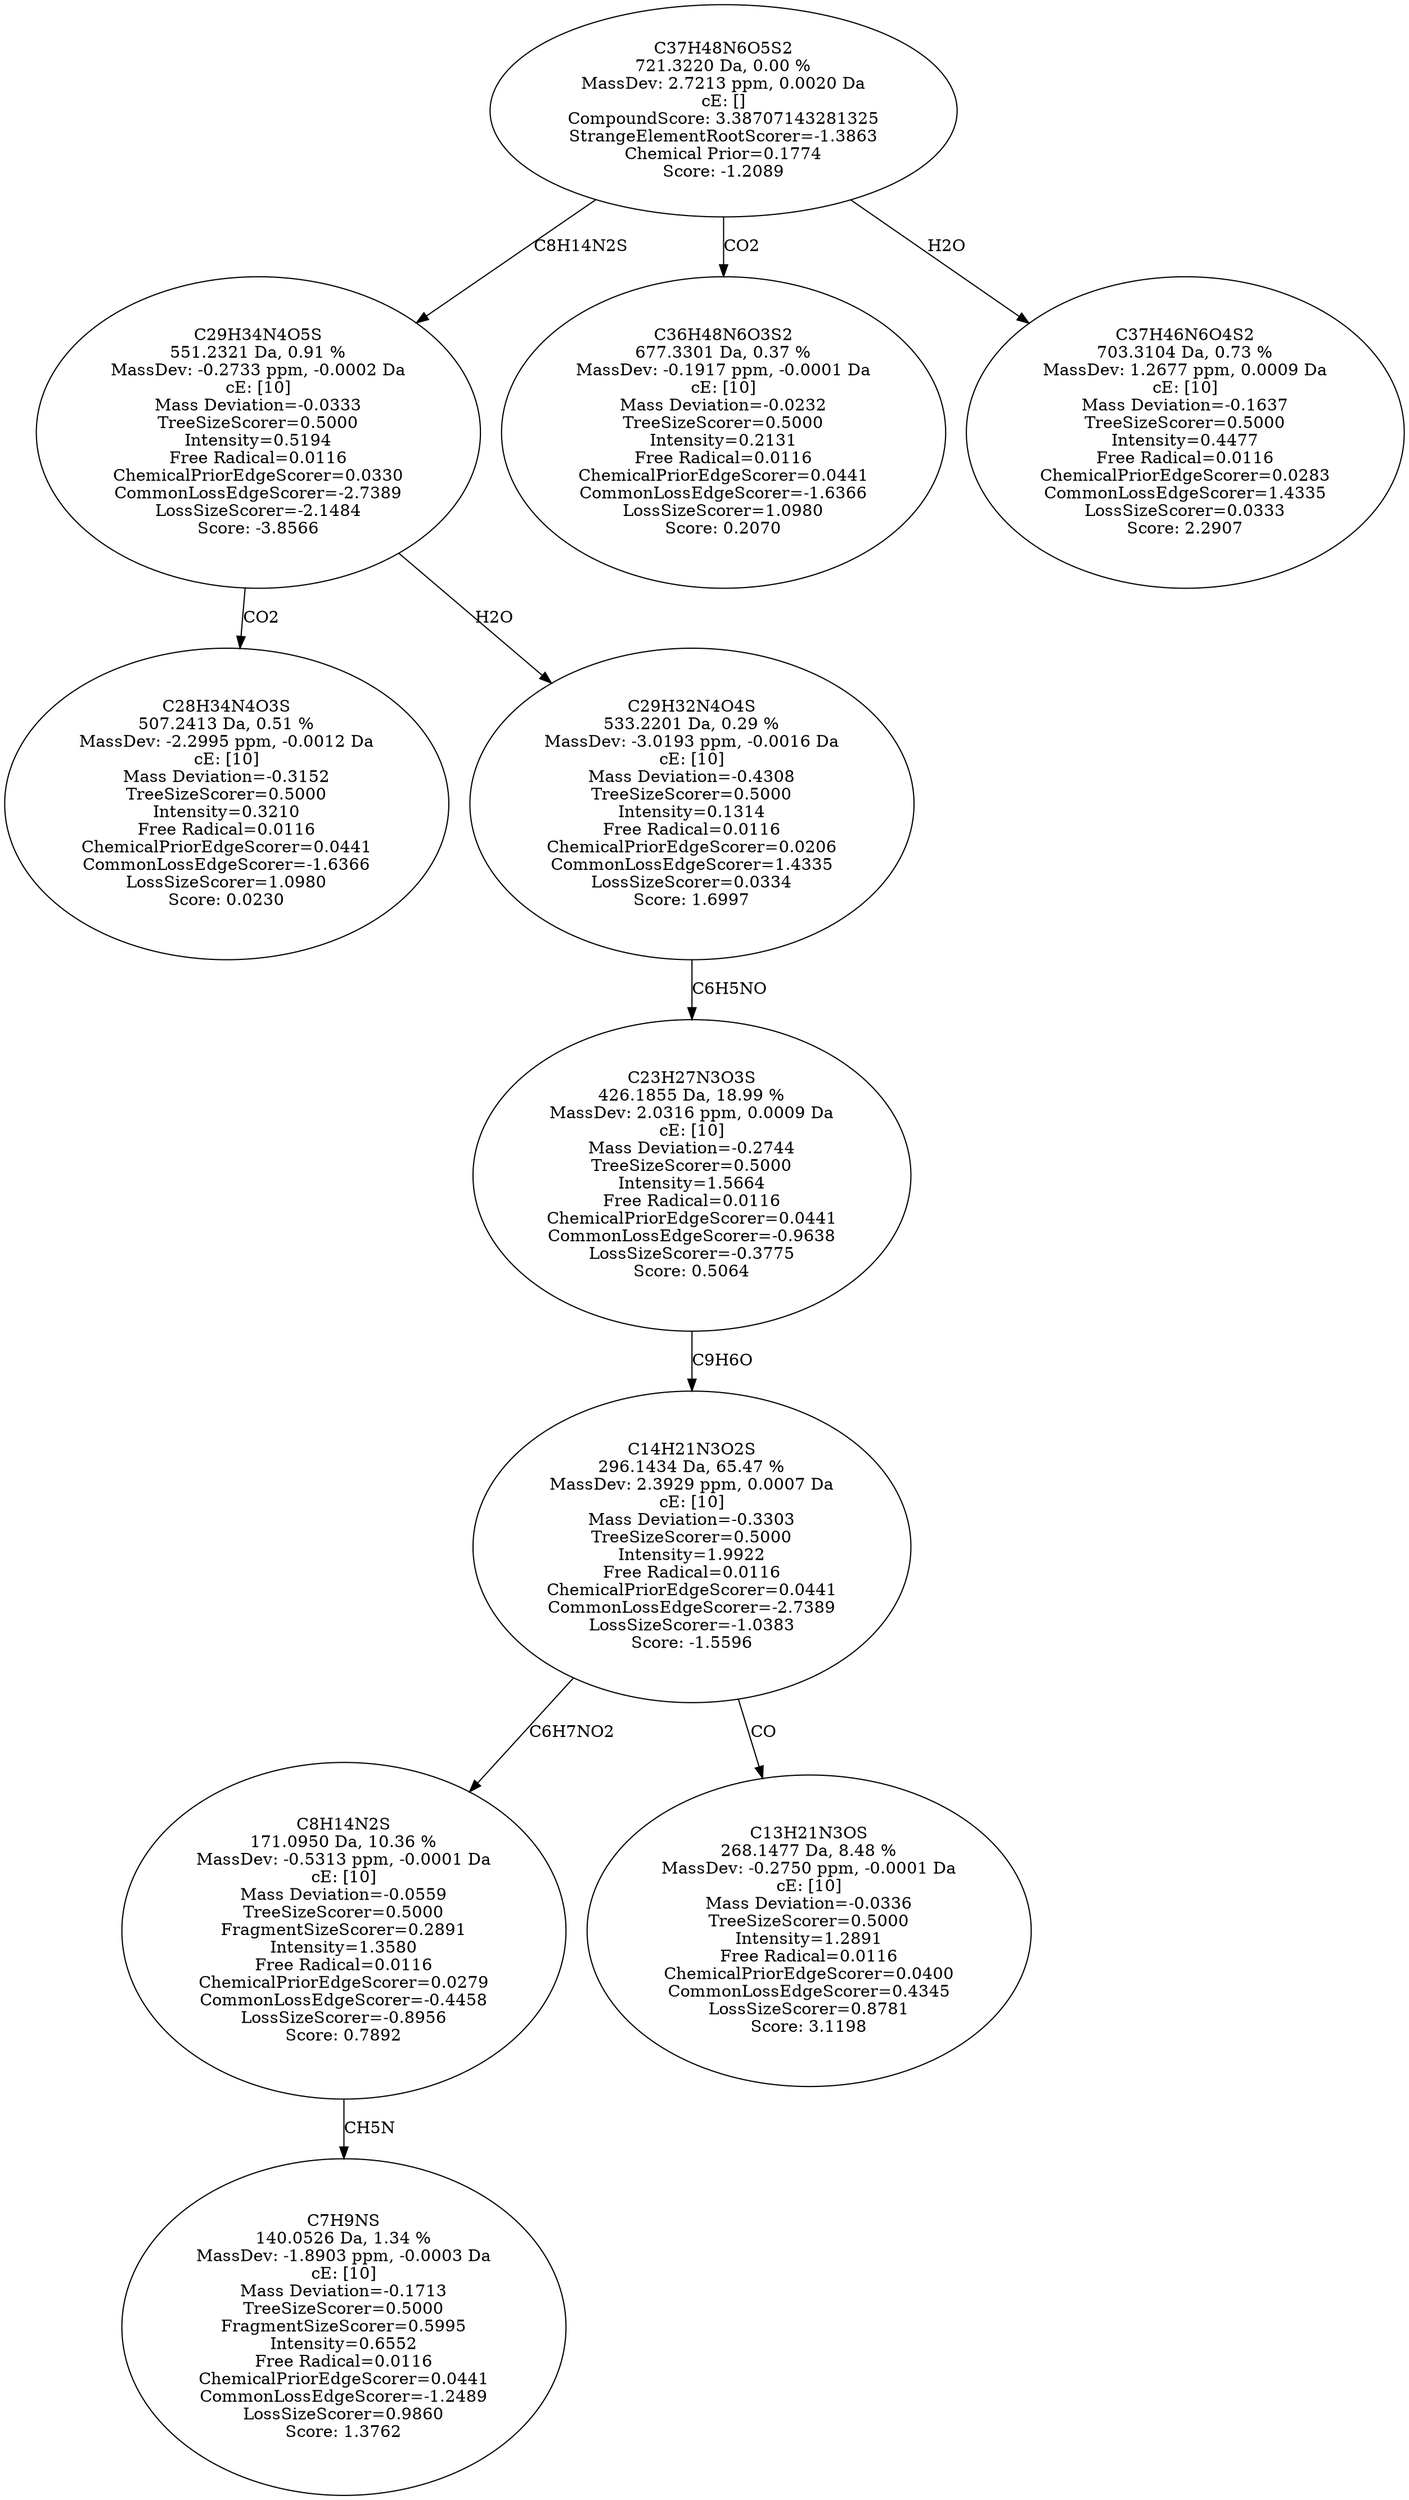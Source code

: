 strict digraph {
v1 [label="C28H34N4O3S\n507.2413 Da, 0.51 %\nMassDev: -2.2995 ppm, -0.0012 Da\ncE: [10]\nMass Deviation=-0.3152\nTreeSizeScorer=0.5000\nIntensity=0.3210\nFree Radical=0.0116\nChemicalPriorEdgeScorer=0.0441\nCommonLossEdgeScorer=-1.6366\nLossSizeScorer=1.0980\nScore: 0.0230"];
v2 [label="C7H9NS\n140.0526 Da, 1.34 %\nMassDev: -1.8903 ppm, -0.0003 Da\ncE: [10]\nMass Deviation=-0.1713\nTreeSizeScorer=0.5000\nFragmentSizeScorer=0.5995\nIntensity=0.6552\nFree Radical=0.0116\nChemicalPriorEdgeScorer=0.0441\nCommonLossEdgeScorer=-1.2489\nLossSizeScorer=0.9860\nScore: 1.3762"];
v3 [label="C8H14N2S\n171.0950 Da, 10.36 %\nMassDev: -0.5313 ppm, -0.0001 Da\ncE: [10]\nMass Deviation=-0.0559\nTreeSizeScorer=0.5000\nFragmentSizeScorer=0.2891\nIntensity=1.3580\nFree Radical=0.0116\nChemicalPriorEdgeScorer=0.0279\nCommonLossEdgeScorer=-0.4458\nLossSizeScorer=-0.8956\nScore: 0.7892"];
v4 [label="C13H21N3OS\n268.1477 Da, 8.48 %\nMassDev: -0.2750 ppm, -0.0001 Da\ncE: [10]\nMass Deviation=-0.0336\nTreeSizeScorer=0.5000\nIntensity=1.2891\nFree Radical=0.0116\nChemicalPriorEdgeScorer=0.0400\nCommonLossEdgeScorer=0.4345\nLossSizeScorer=0.8781\nScore: 3.1198"];
v5 [label="C14H21N3O2S\n296.1434 Da, 65.47 %\nMassDev: 2.3929 ppm, 0.0007 Da\ncE: [10]\nMass Deviation=-0.3303\nTreeSizeScorer=0.5000\nIntensity=1.9922\nFree Radical=0.0116\nChemicalPriorEdgeScorer=0.0441\nCommonLossEdgeScorer=-2.7389\nLossSizeScorer=-1.0383\nScore: -1.5596"];
v6 [label="C23H27N3O3S\n426.1855 Da, 18.99 %\nMassDev: 2.0316 ppm, 0.0009 Da\ncE: [10]\nMass Deviation=-0.2744\nTreeSizeScorer=0.5000\nIntensity=1.5664\nFree Radical=0.0116\nChemicalPriorEdgeScorer=0.0441\nCommonLossEdgeScorer=-0.9638\nLossSizeScorer=-0.3775\nScore: 0.5064"];
v7 [label="C29H32N4O4S\n533.2201 Da, 0.29 %\nMassDev: -3.0193 ppm, -0.0016 Da\ncE: [10]\nMass Deviation=-0.4308\nTreeSizeScorer=0.5000\nIntensity=0.1314\nFree Radical=0.0116\nChemicalPriorEdgeScorer=0.0206\nCommonLossEdgeScorer=1.4335\nLossSizeScorer=0.0334\nScore: 1.6997"];
v8 [label="C29H34N4O5S\n551.2321 Da, 0.91 %\nMassDev: -0.2733 ppm, -0.0002 Da\ncE: [10]\nMass Deviation=-0.0333\nTreeSizeScorer=0.5000\nIntensity=0.5194\nFree Radical=0.0116\nChemicalPriorEdgeScorer=0.0330\nCommonLossEdgeScorer=-2.7389\nLossSizeScorer=-2.1484\nScore: -3.8566"];
v9 [label="C36H48N6O3S2\n677.3301 Da, 0.37 %\nMassDev: -0.1917 ppm, -0.0001 Da\ncE: [10]\nMass Deviation=-0.0232\nTreeSizeScorer=0.5000\nIntensity=0.2131\nFree Radical=0.0116\nChemicalPriorEdgeScorer=0.0441\nCommonLossEdgeScorer=-1.6366\nLossSizeScorer=1.0980\nScore: 0.2070"];
v10 [label="C37H46N6O4S2\n703.3104 Da, 0.73 %\nMassDev: 1.2677 ppm, 0.0009 Da\ncE: [10]\nMass Deviation=-0.1637\nTreeSizeScorer=0.5000\nIntensity=0.4477\nFree Radical=0.0116\nChemicalPriorEdgeScorer=0.0283\nCommonLossEdgeScorer=1.4335\nLossSizeScorer=0.0333\nScore: 2.2907"];
v11 [label="C37H48N6O5S2\n721.3220 Da, 0.00 %\nMassDev: 2.7213 ppm, 0.0020 Da\ncE: []\nCompoundScore: 3.38707143281325\nStrangeElementRootScorer=-1.3863\nChemical Prior=0.1774\nScore: -1.2089"];
v8 -> v1 [label="CO2"];
v3 -> v2 [label="CH5N"];
v5 -> v3 [label="C6H7NO2"];
v5 -> v4 [label="CO"];
v6 -> v5 [label="C9H6O"];
v7 -> v6 [label="C6H5NO"];
v8 -> v7 [label="H2O"];
v11 -> v8 [label="C8H14N2S"];
v11 -> v9 [label="CO2"];
v11 -> v10 [label="H2O"];
}